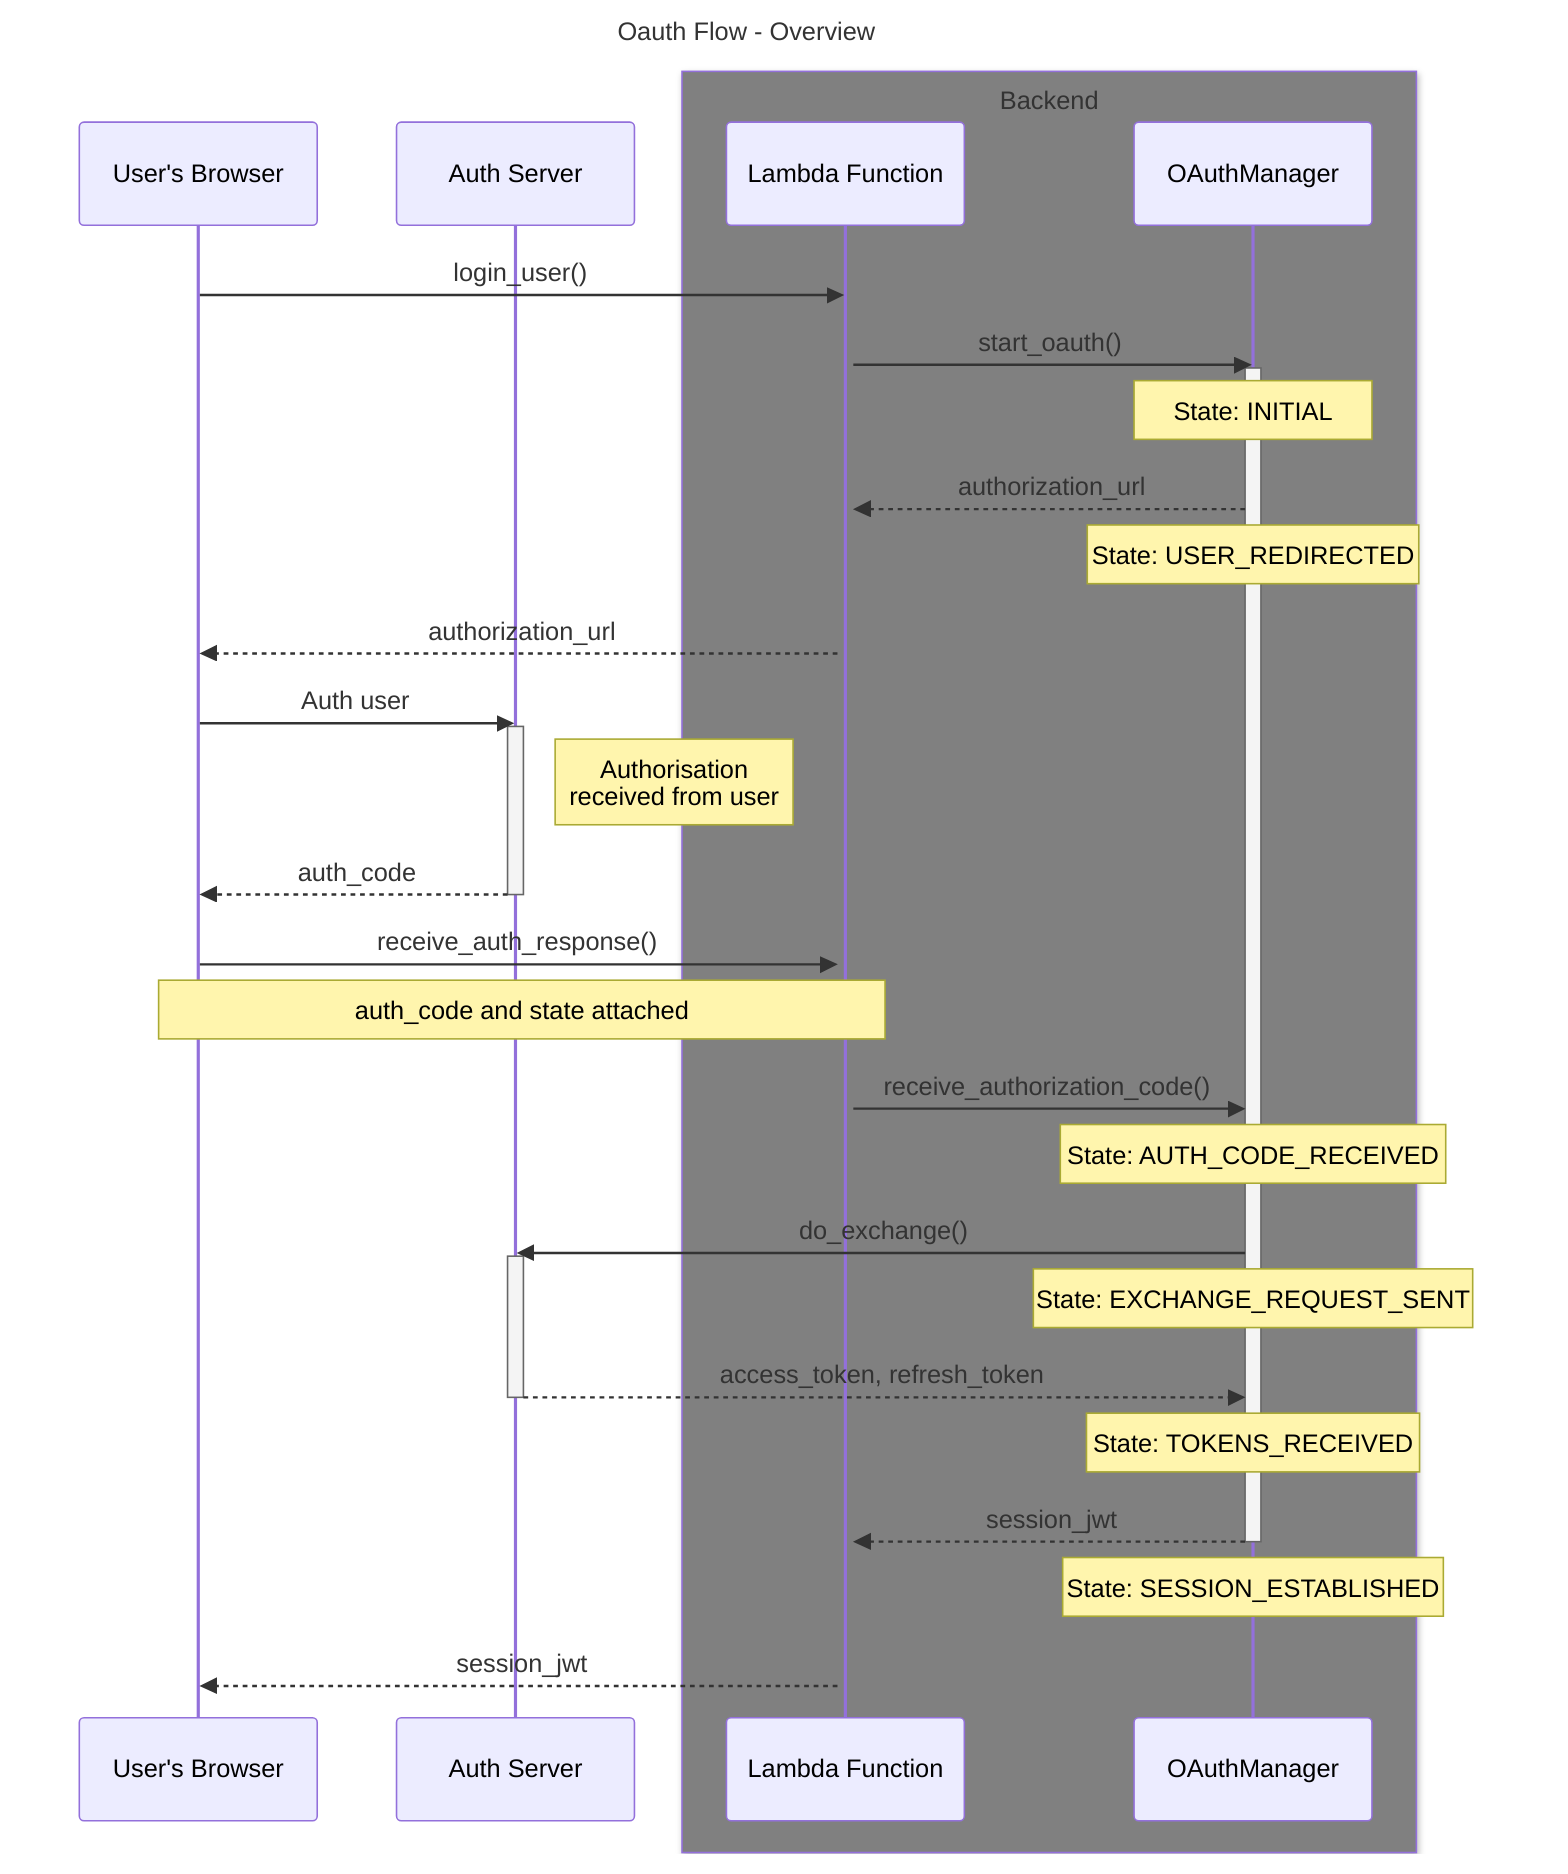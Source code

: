 ---
title: Oauth Flow - Overview
---

sequenceDiagram
    participant Browser as User's Browser
    participant Auth as Auth Server
    participant Lambda as Lambda Function
    participant OM as OAuthManager

    box gray Backend
        participant Lambda
        participant OM
    end

    Browser ->> Lambda: login_user()
    activate Lambda
    Lambda ->> OM: start_oauth()
    activate OM
    note over OM: State: INITIAL
    OM -->> Lambda: authorization_url
    note over OM: State: USER_REDIRECTED
    Lambda -->> Browser: authorization_url
    Browser ->> Auth: Auth user
    activate Auth
    note right of Auth: Authorisation <br> received from user
    Auth -->> Browser: auth_code
    deactivate Auth
    Browser ->> Lambda: receive_auth_response()
    note over Browser, Lambda: auth_code and state attached
    Lambda ->> OM: receive_authorization_code()
    note over OM: State: AUTH_CODE_RECEIVED
    OM ->> Auth: do_exchange()
    activate Auth
    note over OM: State: EXCHANGE_REQUEST_SENT
    Auth -->> OM: access_token, refresh_token
    deactivate Auth
    note over OM: State: TOKENS_RECEIVED
    OM -->> Lambda: session_jwt
    deactivate OM
    note over OM: State: SESSION_ESTABLISHED
    Lambda -->> Browser: session_jwt